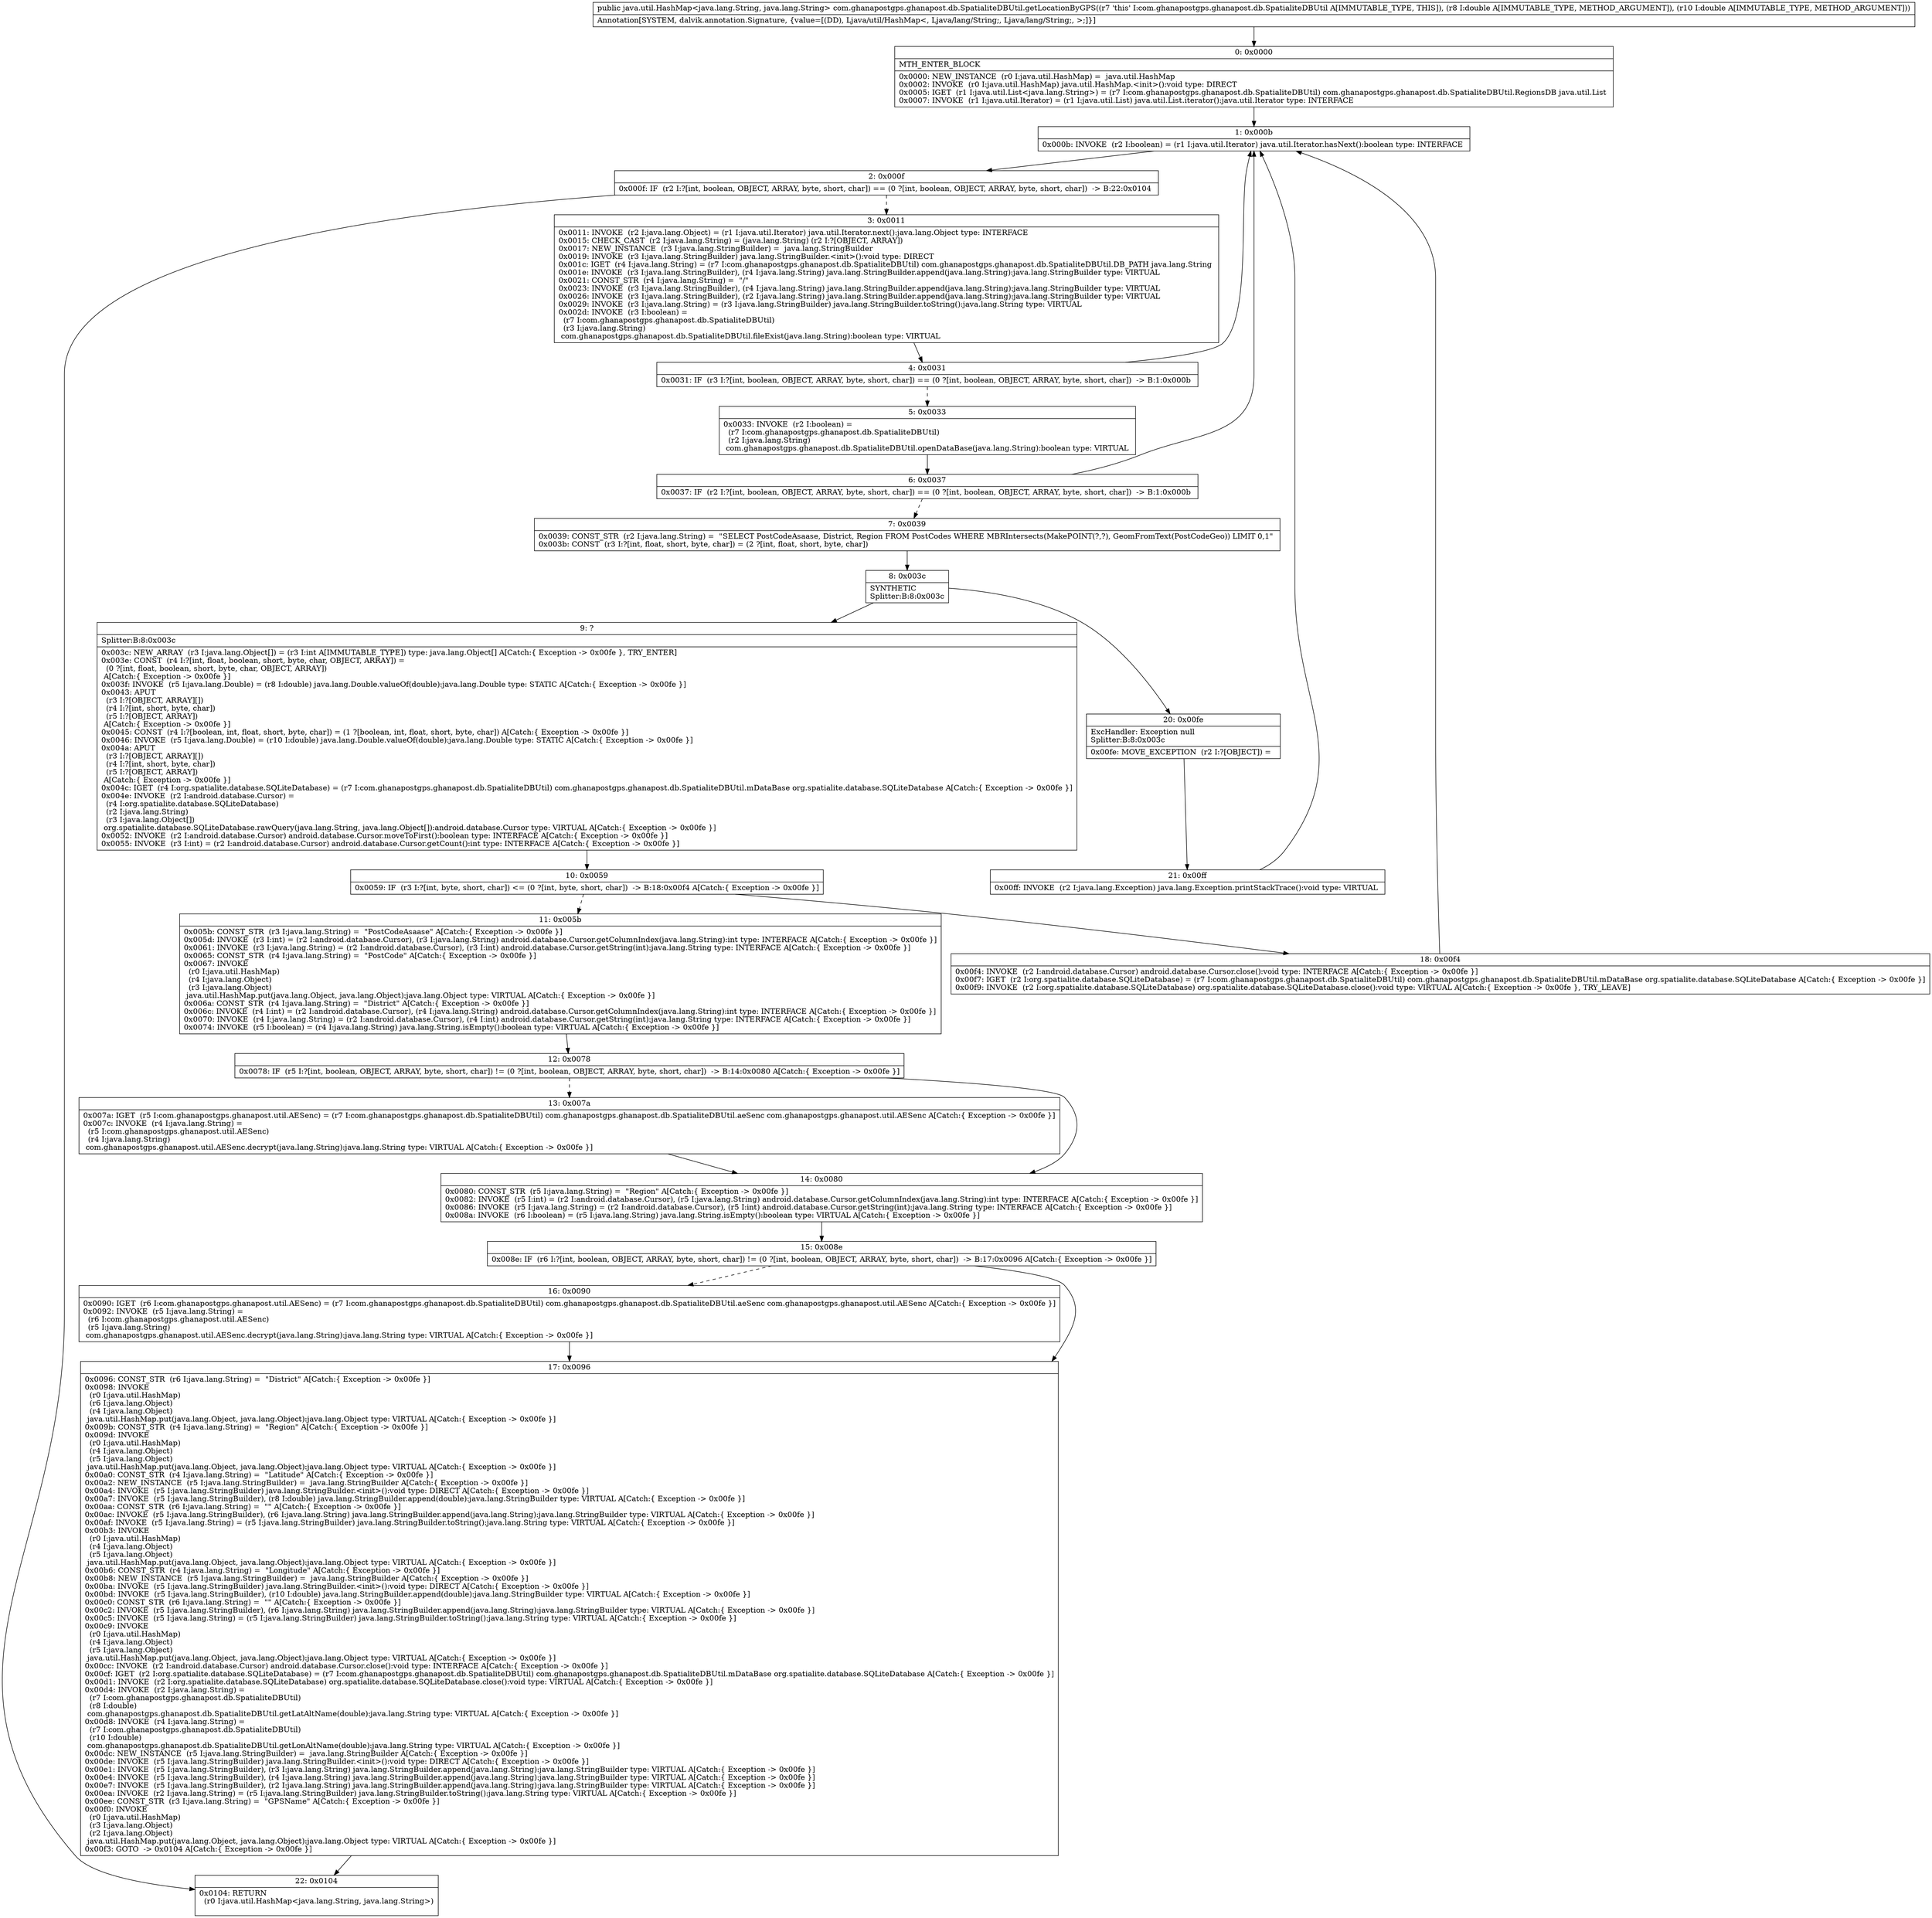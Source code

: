 digraph "CFG forcom.ghanapostgps.ghanapost.db.SpatialiteDBUtil.getLocationByGPS(DD)Ljava\/util\/HashMap;" {
Node_0 [shape=record,label="{0\:\ 0x0000|MTH_ENTER_BLOCK\l|0x0000: NEW_INSTANCE  (r0 I:java.util.HashMap) =  java.util.HashMap \l0x0002: INVOKE  (r0 I:java.util.HashMap) java.util.HashMap.\<init\>():void type: DIRECT \l0x0005: IGET  (r1 I:java.util.List\<java.lang.String\>) = (r7 I:com.ghanapostgps.ghanapost.db.SpatialiteDBUtil) com.ghanapostgps.ghanapost.db.SpatialiteDBUtil.RegionsDB java.util.List \l0x0007: INVOKE  (r1 I:java.util.Iterator) = (r1 I:java.util.List) java.util.List.iterator():java.util.Iterator type: INTERFACE \l}"];
Node_1 [shape=record,label="{1\:\ 0x000b|0x000b: INVOKE  (r2 I:boolean) = (r1 I:java.util.Iterator) java.util.Iterator.hasNext():boolean type: INTERFACE \l}"];
Node_2 [shape=record,label="{2\:\ 0x000f|0x000f: IF  (r2 I:?[int, boolean, OBJECT, ARRAY, byte, short, char]) == (0 ?[int, boolean, OBJECT, ARRAY, byte, short, char])  \-\> B:22:0x0104 \l}"];
Node_3 [shape=record,label="{3\:\ 0x0011|0x0011: INVOKE  (r2 I:java.lang.Object) = (r1 I:java.util.Iterator) java.util.Iterator.next():java.lang.Object type: INTERFACE \l0x0015: CHECK_CAST  (r2 I:java.lang.String) = (java.lang.String) (r2 I:?[OBJECT, ARRAY]) \l0x0017: NEW_INSTANCE  (r3 I:java.lang.StringBuilder) =  java.lang.StringBuilder \l0x0019: INVOKE  (r3 I:java.lang.StringBuilder) java.lang.StringBuilder.\<init\>():void type: DIRECT \l0x001c: IGET  (r4 I:java.lang.String) = (r7 I:com.ghanapostgps.ghanapost.db.SpatialiteDBUtil) com.ghanapostgps.ghanapost.db.SpatialiteDBUtil.DB_PATH java.lang.String \l0x001e: INVOKE  (r3 I:java.lang.StringBuilder), (r4 I:java.lang.String) java.lang.StringBuilder.append(java.lang.String):java.lang.StringBuilder type: VIRTUAL \l0x0021: CONST_STR  (r4 I:java.lang.String) =  \"\/\" \l0x0023: INVOKE  (r3 I:java.lang.StringBuilder), (r4 I:java.lang.String) java.lang.StringBuilder.append(java.lang.String):java.lang.StringBuilder type: VIRTUAL \l0x0026: INVOKE  (r3 I:java.lang.StringBuilder), (r2 I:java.lang.String) java.lang.StringBuilder.append(java.lang.String):java.lang.StringBuilder type: VIRTUAL \l0x0029: INVOKE  (r3 I:java.lang.String) = (r3 I:java.lang.StringBuilder) java.lang.StringBuilder.toString():java.lang.String type: VIRTUAL \l0x002d: INVOKE  (r3 I:boolean) = \l  (r7 I:com.ghanapostgps.ghanapost.db.SpatialiteDBUtil)\l  (r3 I:java.lang.String)\l com.ghanapostgps.ghanapost.db.SpatialiteDBUtil.fileExist(java.lang.String):boolean type: VIRTUAL \l}"];
Node_4 [shape=record,label="{4\:\ 0x0031|0x0031: IF  (r3 I:?[int, boolean, OBJECT, ARRAY, byte, short, char]) == (0 ?[int, boolean, OBJECT, ARRAY, byte, short, char])  \-\> B:1:0x000b \l}"];
Node_5 [shape=record,label="{5\:\ 0x0033|0x0033: INVOKE  (r2 I:boolean) = \l  (r7 I:com.ghanapostgps.ghanapost.db.SpatialiteDBUtil)\l  (r2 I:java.lang.String)\l com.ghanapostgps.ghanapost.db.SpatialiteDBUtil.openDataBase(java.lang.String):boolean type: VIRTUAL \l}"];
Node_6 [shape=record,label="{6\:\ 0x0037|0x0037: IF  (r2 I:?[int, boolean, OBJECT, ARRAY, byte, short, char]) == (0 ?[int, boolean, OBJECT, ARRAY, byte, short, char])  \-\> B:1:0x000b \l}"];
Node_7 [shape=record,label="{7\:\ 0x0039|0x0039: CONST_STR  (r2 I:java.lang.String) =  \"SELECT PostCodeAsaase, District, Region FROM PostCodes WHERE MBRIntersects(MakePOINT(?,?), GeomFromText(PostCodeGeo)) LIMIT 0,1\" \l0x003b: CONST  (r3 I:?[int, float, short, byte, char]) = (2 ?[int, float, short, byte, char]) \l}"];
Node_8 [shape=record,label="{8\:\ 0x003c|SYNTHETIC\lSplitter:B:8:0x003c\l}"];
Node_9 [shape=record,label="{9\:\ ?|Splitter:B:8:0x003c\l|0x003c: NEW_ARRAY  (r3 I:java.lang.Object[]) = (r3 I:int A[IMMUTABLE_TYPE]) type: java.lang.Object[] A[Catch:\{ Exception \-\> 0x00fe \}, TRY_ENTER]\l0x003e: CONST  (r4 I:?[int, float, boolean, short, byte, char, OBJECT, ARRAY]) = \l  (0 ?[int, float, boolean, short, byte, char, OBJECT, ARRAY])\l A[Catch:\{ Exception \-\> 0x00fe \}]\l0x003f: INVOKE  (r5 I:java.lang.Double) = (r8 I:double) java.lang.Double.valueOf(double):java.lang.Double type: STATIC A[Catch:\{ Exception \-\> 0x00fe \}]\l0x0043: APUT  \l  (r3 I:?[OBJECT, ARRAY][])\l  (r4 I:?[int, short, byte, char])\l  (r5 I:?[OBJECT, ARRAY])\l A[Catch:\{ Exception \-\> 0x00fe \}]\l0x0045: CONST  (r4 I:?[boolean, int, float, short, byte, char]) = (1 ?[boolean, int, float, short, byte, char]) A[Catch:\{ Exception \-\> 0x00fe \}]\l0x0046: INVOKE  (r5 I:java.lang.Double) = (r10 I:double) java.lang.Double.valueOf(double):java.lang.Double type: STATIC A[Catch:\{ Exception \-\> 0x00fe \}]\l0x004a: APUT  \l  (r3 I:?[OBJECT, ARRAY][])\l  (r4 I:?[int, short, byte, char])\l  (r5 I:?[OBJECT, ARRAY])\l A[Catch:\{ Exception \-\> 0x00fe \}]\l0x004c: IGET  (r4 I:org.spatialite.database.SQLiteDatabase) = (r7 I:com.ghanapostgps.ghanapost.db.SpatialiteDBUtil) com.ghanapostgps.ghanapost.db.SpatialiteDBUtil.mDataBase org.spatialite.database.SQLiteDatabase A[Catch:\{ Exception \-\> 0x00fe \}]\l0x004e: INVOKE  (r2 I:android.database.Cursor) = \l  (r4 I:org.spatialite.database.SQLiteDatabase)\l  (r2 I:java.lang.String)\l  (r3 I:java.lang.Object[])\l org.spatialite.database.SQLiteDatabase.rawQuery(java.lang.String, java.lang.Object[]):android.database.Cursor type: VIRTUAL A[Catch:\{ Exception \-\> 0x00fe \}]\l0x0052: INVOKE  (r2 I:android.database.Cursor) android.database.Cursor.moveToFirst():boolean type: INTERFACE A[Catch:\{ Exception \-\> 0x00fe \}]\l0x0055: INVOKE  (r3 I:int) = (r2 I:android.database.Cursor) android.database.Cursor.getCount():int type: INTERFACE A[Catch:\{ Exception \-\> 0x00fe \}]\l}"];
Node_10 [shape=record,label="{10\:\ 0x0059|0x0059: IF  (r3 I:?[int, byte, short, char]) \<= (0 ?[int, byte, short, char])  \-\> B:18:0x00f4 A[Catch:\{ Exception \-\> 0x00fe \}]\l}"];
Node_11 [shape=record,label="{11\:\ 0x005b|0x005b: CONST_STR  (r3 I:java.lang.String) =  \"PostCodeAsaase\" A[Catch:\{ Exception \-\> 0x00fe \}]\l0x005d: INVOKE  (r3 I:int) = (r2 I:android.database.Cursor), (r3 I:java.lang.String) android.database.Cursor.getColumnIndex(java.lang.String):int type: INTERFACE A[Catch:\{ Exception \-\> 0x00fe \}]\l0x0061: INVOKE  (r3 I:java.lang.String) = (r2 I:android.database.Cursor), (r3 I:int) android.database.Cursor.getString(int):java.lang.String type: INTERFACE A[Catch:\{ Exception \-\> 0x00fe \}]\l0x0065: CONST_STR  (r4 I:java.lang.String) =  \"PostCode\" A[Catch:\{ Exception \-\> 0x00fe \}]\l0x0067: INVOKE  \l  (r0 I:java.util.HashMap)\l  (r4 I:java.lang.Object)\l  (r3 I:java.lang.Object)\l java.util.HashMap.put(java.lang.Object, java.lang.Object):java.lang.Object type: VIRTUAL A[Catch:\{ Exception \-\> 0x00fe \}]\l0x006a: CONST_STR  (r4 I:java.lang.String) =  \"District\" A[Catch:\{ Exception \-\> 0x00fe \}]\l0x006c: INVOKE  (r4 I:int) = (r2 I:android.database.Cursor), (r4 I:java.lang.String) android.database.Cursor.getColumnIndex(java.lang.String):int type: INTERFACE A[Catch:\{ Exception \-\> 0x00fe \}]\l0x0070: INVOKE  (r4 I:java.lang.String) = (r2 I:android.database.Cursor), (r4 I:int) android.database.Cursor.getString(int):java.lang.String type: INTERFACE A[Catch:\{ Exception \-\> 0x00fe \}]\l0x0074: INVOKE  (r5 I:boolean) = (r4 I:java.lang.String) java.lang.String.isEmpty():boolean type: VIRTUAL A[Catch:\{ Exception \-\> 0x00fe \}]\l}"];
Node_12 [shape=record,label="{12\:\ 0x0078|0x0078: IF  (r5 I:?[int, boolean, OBJECT, ARRAY, byte, short, char]) != (0 ?[int, boolean, OBJECT, ARRAY, byte, short, char])  \-\> B:14:0x0080 A[Catch:\{ Exception \-\> 0x00fe \}]\l}"];
Node_13 [shape=record,label="{13\:\ 0x007a|0x007a: IGET  (r5 I:com.ghanapostgps.ghanapost.util.AESenc) = (r7 I:com.ghanapostgps.ghanapost.db.SpatialiteDBUtil) com.ghanapostgps.ghanapost.db.SpatialiteDBUtil.aeSenc com.ghanapostgps.ghanapost.util.AESenc A[Catch:\{ Exception \-\> 0x00fe \}]\l0x007c: INVOKE  (r4 I:java.lang.String) = \l  (r5 I:com.ghanapostgps.ghanapost.util.AESenc)\l  (r4 I:java.lang.String)\l com.ghanapostgps.ghanapost.util.AESenc.decrypt(java.lang.String):java.lang.String type: VIRTUAL A[Catch:\{ Exception \-\> 0x00fe \}]\l}"];
Node_14 [shape=record,label="{14\:\ 0x0080|0x0080: CONST_STR  (r5 I:java.lang.String) =  \"Region\" A[Catch:\{ Exception \-\> 0x00fe \}]\l0x0082: INVOKE  (r5 I:int) = (r2 I:android.database.Cursor), (r5 I:java.lang.String) android.database.Cursor.getColumnIndex(java.lang.String):int type: INTERFACE A[Catch:\{ Exception \-\> 0x00fe \}]\l0x0086: INVOKE  (r5 I:java.lang.String) = (r2 I:android.database.Cursor), (r5 I:int) android.database.Cursor.getString(int):java.lang.String type: INTERFACE A[Catch:\{ Exception \-\> 0x00fe \}]\l0x008a: INVOKE  (r6 I:boolean) = (r5 I:java.lang.String) java.lang.String.isEmpty():boolean type: VIRTUAL A[Catch:\{ Exception \-\> 0x00fe \}]\l}"];
Node_15 [shape=record,label="{15\:\ 0x008e|0x008e: IF  (r6 I:?[int, boolean, OBJECT, ARRAY, byte, short, char]) != (0 ?[int, boolean, OBJECT, ARRAY, byte, short, char])  \-\> B:17:0x0096 A[Catch:\{ Exception \-\> 0x00fe \}]\l}"];
Node_16 [shape=record,label="{16\:\ 0x0090|0x0090: IGET  (r6 I:com.ghanapostgps.ghanapost.util.AESenc) = (r7 I:com.ghanapostgps.ghanapost.db.SpatialiteDBUtil) com.ghanapostgps.ghanapost.db.SpatialiteDBUtil.aeSenc com.ghanapostgps.ghanapost.util.AESenc A[Catch:\{ Exception \-\> 0x00fe \}]\l0x0092: INVOKE  (r5 I:java.lang.String) = \l  (r6 I:com.ghanapostgps.ghanapost.util.AESenc)\l  (r5 I:java.lang.String)\l com.ghanapostgps.ghanapost.util.AESenc.decrypt(java.lang.String):java.lang.String type: VIRTUAL A[Catch:\{ Exception \-\> 0x00fe \}]\l}"];
Node_17 [shape=record,label="{17\:\ 0x0096|0x0096: CONST_STR  (r6 I:java.lang.String) =  \"District\" A[Catch:\{ Exception \-\> 0x00fe \}]\l0x0098: INVOKE  \l  (r0 I:java.util.HashMap)\l  (r6 I:java.lang.Object)\l  (r4 I:java.lang.Object)\l java.util.HashMap.put(java.lang.Object, java.lang.Object):java.lang.Object type: VIRTUAL A[Catch:\{ Exception \-\> 0x00fe \}]\l0x009b: CONST_STR  (r4 I:java.lang.String) =  \"Region\" A[Catch:\{ Exception \-\> 0x00fe \}]\l0x009d: INVOKE  \l  (r0 I:java.util.HashMap)\l  (r4 I:java.lang.Object)\l  (r5 I:java.lang.Object)\l java.util.HashMap.put(java.lang.Object, java.lang.Object):java.lang.Object type: VIRTUAL A[Catch:\{ Exception \-\> 0x00fe \}]\l0x00a0: CONST_STR  (r4 I:java.lang.String) =  \"Latitude\" A[Catch:\{ Exception \-\> 0x00fe \}]\l0x00a2: NEW_INSTANCE  (r5 I:java.lang.StringBuilder) =  java.lang.StringBuilder A[Catch:\{ Exception \-\> 0x00fe \}]\l0x00a4: INVOKE  (r5 I:java.lang.StringBuilder) java.lang.StringBuilder.\<init\>():void type: DIRECT A[Catch:\{ Exception \-\> 0x00fe \}]\l0x00a7: INVOKE  (r5 I:java.lang.StringBuilder), (r8 I:double) java.lang.StringBuilder.append(double):java.lang.StringBuilder type: VIRTUAL A[Catch:\{ Exception \-\> 0x00fe \}]\l0x00aa: CONST_STR  (r6 I:java.lang.String) =  \"\" A[Catch:\{ Exception \-\> 0x00fe \}]\l0x00ac: INVOKE  (r5 I:java.lang.StringBuilder), (r6 I:java.lang.String) java.lang.StringBuilder.append(java.lang.String):java.lang.StringBuilder type: VIRTUAL A[Catch:\{ Exception \-\> 0x00fe \}]\l0x00af: INVOKE  (r5 I:java.lang.String) = (r5 I:java.lang.StringBuilder) java.lang.StringBuilder.toString():java.lang.String type: VIRTUAL A[Catch:\{ Exception \-\> 0x00fe \}]\l0x00b3: INVOKE  \l  (r0 I:java.util.HashMap)\l  (r4 I:java.lang.Object)\l  (r5 I:java.lang.Object)\l java.util.HashMap.put(java.lang.Object, java.lang.Object):java.lang.Object type: VIRTUAL A[Catch:\{ Exception \-\> 0x00fe \}]\l0x00b6: CONST_STR  (r4 I:java.lang.String) =  \"Longitude\" A[Catch:\{ Exception \-\> 0x00fe \}]\l0x00b8: NEW_INSTANCE  (r5 I:java.lang.StringBuilder) =  java.lang.StringBuilder A[Catch:\{ Exception \-\> 0x00fe \}]\l0x00ba: INVOKE  (r5 I:java.lang.StringBuilder) java.lang.StringBuilder.\<init\>():void type: DIRECT A[Catch:\{ Exception \-\> 0x00fe \}]\l0x00bd: INVOKE  (r5 I:java.lang.StringBuilder), (r10 I:double) java.lang.StringBuilder.append(double):java.lang.StringBuilder type: VIRTUAL A[Catch:\{ Exception \-\> 0x00fe \}]\l0x00c0: CONST_STR  (r6 I:java.lang.String) =  \"\" A[Catch:\{ Exception \-\> 0x00fe \}]\l0x00c2: INVOKE  (r5 I:java.lang.StringBuilder), (r6 I:java.lang.String) java.lang.StringBuilder.append(java.lang.String):java.lang.StringBuilder type: VIRTUAL A[Catch:\{ Exception \-\> 0x00fe \}]\l0x00c5: INVOKE  (r5 I:java.lang.String) = (r5 I:java.lang.StringBuilder) java.lang.StringBuilder.toString():java.lang.String type: VIRTUAL A[Catch:\{ Exception \-\> 0x00fe \}]\l0x00c9: INVOKE  \l  (r0 I:java.util.HashMap)\l  (r4 I:java.lang.Object)\l  (r5 I:java.lang.Object)\l java.util.HashMap.put(java.lang.Object, java.lang.Object):java.lang.Object type: VIRTUAL A[Catch:\{ Exception \-\> 0x00fe \}]\l0x00cc: INVOKE  (r2 I:android.database.Cursor) android.database.Cursor.close():void type: INTERFACE A[Catch:\{ Exception \-\> 0x00fe \}]\l0x00cf: IGET  (r2 I:org.spatialite.database.SQLiteDatabase) = (r7 I:com.ghanapostgps.ghanapost.db.SpatialiteDBUtil) com.ghanapostgps.ghanapost.db.SpatialiteDBUtil.mDataBase org.spatialite.database.SQLiteDatabase A[Catch:\{ Exception \-\> 0x00fe \}]\l0x00d1: INVOKE  (r2 I:org.spatialite.database.SQLiteDatabase) org.spatialite.database.SQLiteDatabase.close():void type: VIRTUAL A[Catch:\{ Exception \-\> 0x00fe \}]\l0x00d4: INVOKE  (r2 I:java.lang.String) = \l  (r7 I:com.ghanapostgps.ghanapost.db.SpatialiteDBUtil)\l  (r8 I:double)\l com.ghanapostgps.ghanapost.db.SpatialiteDBUtil.getLatAltName(double):java.lang.String type: VIRTUAL A[Catch:\{ Exception \-\> 0x00fe \}]\l0x00d8: INVOKE  (r4 I:java.lang.String) = \l  (r7 I:com.ghanapostgps.ghanapost.db.SpatialiteDBUtil)\l  (r10 I:double)\l com.ghanapostgps.ghanapost.db.SpatialiteDBUtil.getLonAltName(double):java.lang.String type: VIRTUAL A[Catch:\{ Exception \-\> 0x00fe \}]\l0x00dc: NEW_INSTANCE  (r5 I:java.lang.StringBuilder) =  java.lang.StringBuilder A[Catch:\{ Exception \-\> 0x00fe \}]\l0x00de: INVOKE  (r5 I:java.lang.StringBuilder) java.lang.StringBuilder.\<init\>():void type: DIRECT A[Catch:\{ Exception \-\> 0x00fe \}]\l0x00e1: INVOKE  (r5 I:java.lang.StringBuilder), (r3 I:java.lang.String) java.lang.StringBuilder.append(java.lang.String):java.lang.StringBuilder type: VIRTUAL A[Catch:\{ Exception \-\> 0x00fe \}]\l0x00e4: INVOKE  (r5 I:java.lang.StringBuilder), (r4 I:java.lang.String) java.lang.StringBuilder.append(java.lang.String):java.lang.StringBuilder type: VIRTUAL A[Catch:\{ Exception \-\> 0x00fe \}]\l0x00e7: INVOKE  (r5 I:java.lang.StringBuilder), (r2 I:java.lang.String) java.lang.StringBuilder.append(java.lang.String):java.lang.StringBuilder type: VIRTUAL A[Catch:\{ Exception \-\> 0x00fe \}]\l0x00ea: INVOKE  (r2 I:java.lang.String) = (r5 I:java.lang.StringBuilder) java.lang.StringBuilder.toString():java.lang.String type: VIRTUAL A[Catch:\{ Exception \-\> 0x00fe \}]\l0x00ee: CONST_STR  (r3 I:java.lang.String) =  \"GPSName\" A[Catch:\{ Exception \-\> 0x00fe \}]\l0x00f0: INVOKE  \l  (r0 I:java.util.HashMap)\l  (r3 I:java.lang.Object)\l  (r2 I:java.lang.Object)\l java.util.HashMap.put(java.lang.Object, java.lang.Object):java.lang.Object type: VIRTUAL A[Catch:\{ Exception \-\> 0x00fe \}]\l0x00f3: GOTO  \-\> 0x0104 A[Catch:\{ Exception \-\> 0x00fe \}]\l}"];
Node_18 [shape=record,label="{18\:\ 0x00f4|0x00f4: INVOKE  (r2 I:android.database.Cursor) android.database.Cursor.close():void type: INTERFACE A[Catch:\{ Exception \-\> 0x00fe \}]\l0x00f7: IGET  (r2 I:org.spatialite.database.SQLiteDatabase) = (r7 I:com.ghanapostgps.ghanapost.db.SpatialiteDBUtil) com.ghanapostgps.ghanapost.db.SpatialiteDBUtil.mDataBase org.spatialite.database.SQLiteDatabase A[Catch:\{ Exception \-\> 0x00fe \}]\l0x00f9: INVOKE  (r2 I:org.spatialite.database.SQLiteDatabase) org.spatialite.database.SQLiteDatabase.close():void type: VIRTUAL A[Catch:\{ Exception \-\> 0x00fe \}, TRY_LEAVE]\l}"];
Node_20 [shape=record,label="{20\:\ 0x00fe|ExcHandler: Exception null\lSplitter:B:8:0x003c\l|0x00fe: MOVE_EXCEPTION  (r2 I:?[OBJECT]) =  \l}"];
Node_21 [shape=record,label="{21\:\ 0x00ff|0x00ff: INVOKE  (r2 I:java.lang.Exception) java.lang.Exception.printStackTrace():void type: VIRTUAL \l}"];
Node_22 [shape=record,label="{22\:\ 0x0104|0x0104: RETURN  \l  (r0 I:java.util.HashMap\<java.lang.String, java.lang.String\>)\l \l}"];
MethodNode[shape=record,label="{public java.util.HashMap\<java.lang.String, java.lang.String\> com.ghanapostgps.ghanapost.db.SpatialiteDBUtil.getLocationByGPS((r7 'this' I:com.ghanapostgps.ghanapost.db.SpatialiteDBUtil A[IMMUTABLE_TYPE, THIS]), (r8 I:double A[IMMUTABLE_TYPE, METHOD_ARGUMENT]), (r10 I:double A[IMMUTABLE_TYPE, METHOD_ARGUMENT]))  | Annotation[SYSTEM, dalvik.annotation.Signature, \{value=[(DD), Ljava\/util\/HashMap\<, Ljava\/lang\/String;, Ljava\/lang\/String;, \>;]\}]\l}"];
MethodNode -> Node_0;
Node_0 -> Node_1;
Node_1 -> Node_2;
Node_2 -> Node_3[style=dashed];
Node_2 -> Node_22;
Node_3 -> Node_4;
Node_4 -> Node_1;
Node_4 -> Node_5[style=dashed];
Node_5 -> Node_6;
Node_6 -> Node_1;
Node_6 -> Node_7[style=dashed];
Node_7 -> Node_8;
Node_8 -> Node_9;
Node_8 -> Node_20;
Node_9 -> Node_10;
Node_10 -> Node_11[style=dashed];
Node_10 -> Node_18;
Node_11 -> Node_12;
Node_12 -> Node_13[style=dashed];
Node_12 -> Node_14;
Node_13 -> Node_14;
Node_14 -> Node_15;
Node_15 -> Node_16[style=dashed];
Node_15 -> Node_17;
Node_16 -> Node_17;
Node_17 -> Node_22;
Node_18 -> Node_1;
Node_20 -> Node_21;
Node_21 -> Node_1;
}

